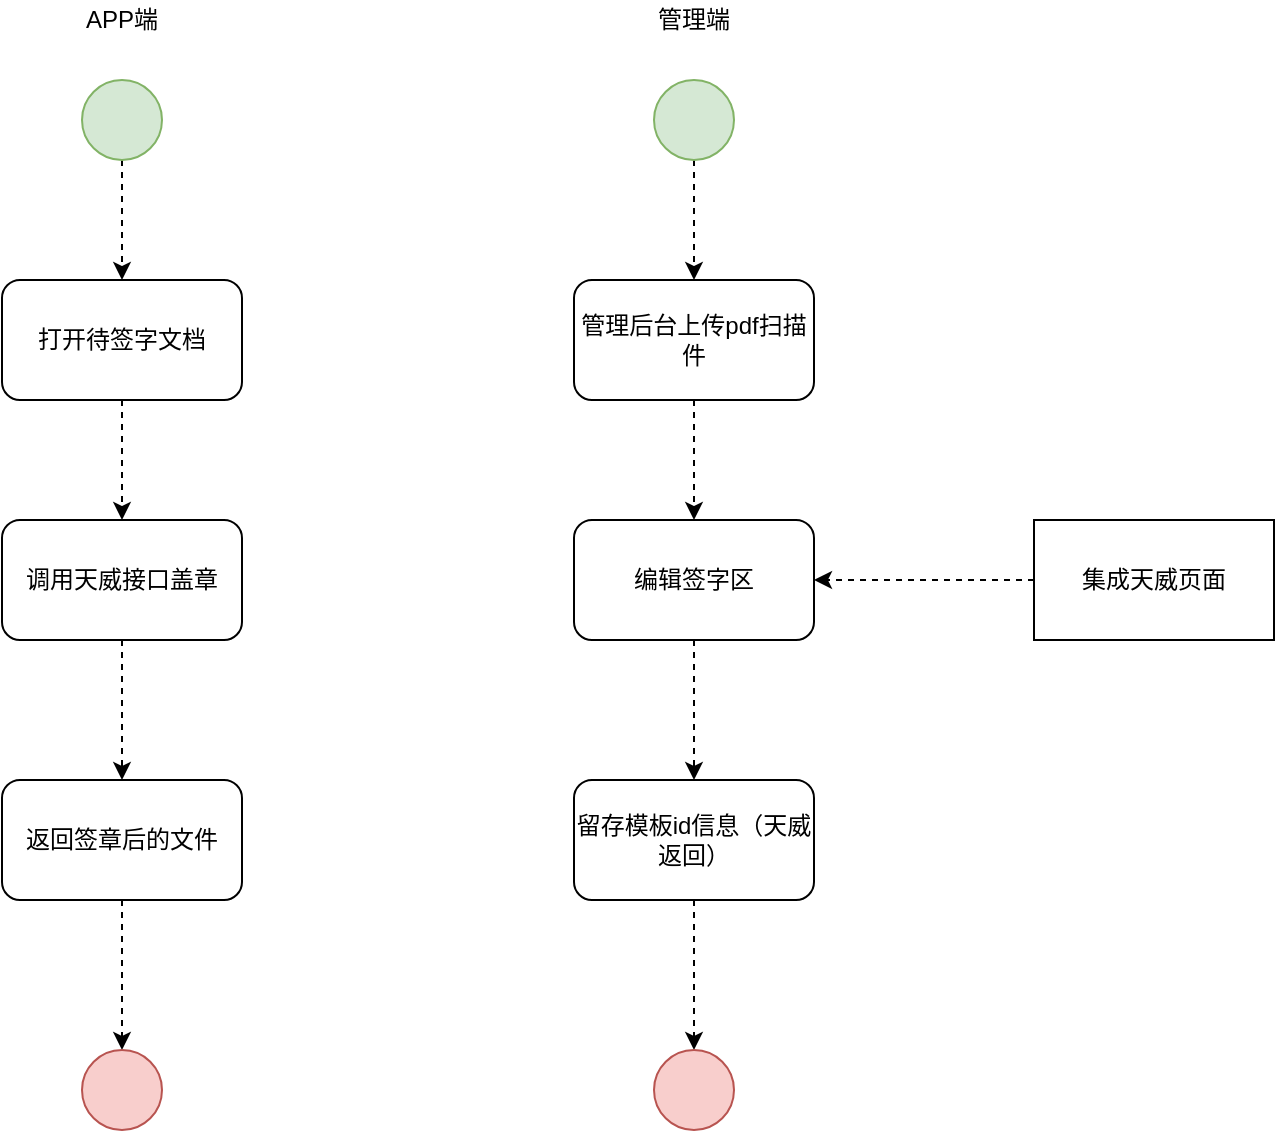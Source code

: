 <mxfile version="14.6.6" type="github">
  <diagram id="5zHIfQ2nn9Vx1wzlOGG_" name="第 1 页">
    <mxGraphModel dx="1422" dy="762" grid="1" gridSize="10" guides="1" tooltips="1" connect="1" arrows="1" fold="1" page="1" pageScale="1" pageWidth="827" pageHeight="1169" math="0" shadow="0">
      <root>
        <mxCell id="0" />
        <mxCell id="1" parent="0" />
        <mxCell id="eKs8V6n2Qk9zKoK9kdoj-13" style="edgeStyle=orthogonalEdgeStyle;rounded=0;orthogonalLoop=1;jettySize=auto;html=1;dashed=1;" edge="1" parent="1" source="eKs8V6n2Qk9zKoK9kdoj-1" target="eKs8V6n2Qk9zKoK9kdoj-2">
          <mxGeometry relative="1" as="geometry" />
        </mxCell>
        <mxCell id="eKs8V6n2Qk9zKoK9kdoj-1" value="" style="ellipse;whiteSpace=wrap;html=1;aspect=fixed;fillColor=#d5e8d4;strokeColor=#82b366;" vertex="1" parent="1">
          <mxGeometry x="390" y="80" width="40" height="40" as="geometry" />
        </mxCell>
        <mxCell id="eKs8V6n2Qk9zKoK9kdoj-8" style="edgeStyle=orthogonalEdgeStyle;rounded=0;orthogonalLoop=1;jettySize=auto;html=1;entryX=0.5;entryY=0;entryDx=0;entryDy=0;dashed=1;" edge="1" parent="1" source="eKs8V6n2Qk9zKoK9kdoj-2" target="eKs8V6n2Qk9zKoK9kdoj-3">
          <mxGeometry relative="1" as="geometry" />
        </mxCell>
        <mxCell id="eKs8V6n2Qk9zKoK9kdoj-2" value="管理后台上传pdf扫描件" style="rounded=1;whiteSpace=wrap;html=1;" vertex="1" parent="1">
          <mxGeometry x="350" y="180" width="120" height="60" as="geometry" />
        </mxCell>
        <mxCell id="eKs8V6n2Qk9zKoK9kdoj-10" style="edgeStyle=orthogonalEdgeStyle;rounded=0;orthogonalLoop=1;jettySize=auto;html=1;dashed=1;" edge="1" parent="1" source="eKs8V6n2Qk9zKoK9kdoj-3" target="eKs8V6n2Qk9zKoK9kdoj-9">
          <mxGeometry relative="1" as="geometry" />
        </mxCell>
        <mxCell id="eKs8V6n2Qk9zKoK9kdoj-3" value="编辑签字区" style="rounded=1;whiteSpace=wrap;html=1;" vertex="1" parent="1">
          <mxGeometry x="350" y="300" width="120" height="60" as="geometry" />
        </mxCell>
        <mxCell id="eKs8V6n2Qk9zKoK9kdoj-7" style="edgeStyle=orthogonalEdgeStyle;rounded=0;orthogonalLoop=1;jettySize=auto;html=1;entryX=1;entryY=0.5;entryDx=0;entryDy=0;dashed=1;" edge="1" parent="1" source="eKs8V6n2Qk9zKoK9kdoj-6" target="eKs8V6n2Qk9zKoK9kdoj-3">
          <mxGeometry relative="1" as="geometry" />
        </mxCell>
        <mxCell id="eKs8V6n2Qk9zKoK9kdoj-6" value="集成天威页面" style="rounded=0;whiteSpace=wrap;html=1;" vertex="1" parent="1">
          <mxGeometry x="580" y="300" width="120" height="60" as="geometry" />
        </mxCell>
        <mxCell id="eKs8V6n2Qk9zKoK9kdoj-14" style="edgeStyle=orthogonalEdgeStyle;rounded=0;orthogonalLoop=1;jettySize=auto;html=1;dashed=1;" edge="1" parent="1" source="eKs8V6n2Qk9zKoK9kdoj-9" target="eKs8V6n2Qk9zKoK9kdoj-12">
          <mxGeometry relative="1" as="geometry" />
        </mxCell>
        <mxCell id="eKs8V6n2Qk9zKoK9kdoj-9" value="留存模板id信息（天威返回）" style="rounded=1;whiteSpace=wrap;html=1;" vertex="1" parent="1">
          <mxGeometry x="350" y="430" width="120" height="60" as="geometry" />
        </mxCell>
        <mxCell id="eKs8V6n2Qk9zKoK9kdoj-12" value="" style="ellipse;whiteSpace=wrap;html=1;aspect=fixed;fillColor=#f8cecc;strokeColor=#b85450;" vertex="1" parent="1">
          <mxGeometry x="390" y="565" width="40" height="40" as="geometry" />
        </mxCell>
        <mxCell id="eKs8V6n2Qk9zKoK9kdoj-15" style="edgeStyle=orthogonalEdgeStyle;rounded=0;orthogonalLoop=1;jettySize=auto;html=1;dashed=1;" edge="1" parent="1" source="eKs8V6n2Qk9zKoK9kdoj-16" target="eKs8V6n2Qk9zKoK9kdoj-18">
          <mxGeometry relative="1" as="geometry" />
        </mxCell>
        <mxCell id="eKs8V6n2Qk9zKoK9kdoj-16" value="" style="ellipse;whiteSpace=wrap;html=1;aspect=fixed;fillColor=#d5e8d4;strokeColor=#82b366;" vertex="1" parent="1">
          <mxGeometry x="104" y="80" width="40" height="40" as="geometry" />
        </mxCell>
        <mxCell id="eKs8V6n2Qk9zKoK9kdoj-17" style="edgeStyle=orthogonalEdgeStyle;rounded=0;orthogonalLoop=1;jettySize=auto;html=1;entryX=0.5;entryY=0;entryDx=0;entryDy=0;dashed=1;" edge="1" parent="1" source="eKs8V6n2Qk9zKoK9kdoj-18" target="eKs8V6n2Qk9zKoK9kdoj-20">
          <mxGeometry relative="1" as="geometry" />
        </mxCell>
        <mxCell id="eKs8V6n2Qk9zKoK9kdoj-18" value="打开待签字文档" style="rounded=1;whiteSpace=wrap;html=1;" vertex="1" parent="1">
          <mxGeometry x="64" y="180" width="120" height="60" as="geometry" />
        </mxCell>
        <mxCell id="eKs8V6n2Qk9zKoK9kdoj-19" style="edgeStyle=orthogonalEdgeStyle;rounded=0;orthogonalLoop=1;jettySize=auto;html=1;dashed=1;" edge="1" parent="1" source="eKs8V6n2Qk9zKoK9kdoj-20" target="eKs8V6n2Qk9zKoK9kdoj-24">
          <mxGeometry relative="1" as="geometry" />
        </mxCell>
        <mxCell id="eKs8V6n2Qk9zKoK9kdoj-20" value="调用天威接口盖章" style="rounded=1;whiteSpace=wrap;html=1;" vertex="1" parent="1">
          <mxGeometry x="64" y="300" width="120" height="60" as="geometry" />
        </mxCell>
        <mxCell id="eKs8V6n2Qk9zKoK9kdoj-23" style="edgeStyle=orthogonalEdgeStyle;rounded=0;orthogonalLoop=1;jettySize=auto;html=1;dashed=1;" edge="1" parent="1" source="eKs8V6n2Qk9zKoK9kdoj-24" target="eKs8V6n2Qk9zKoK9kdoj-25">
          <mxGeometry relative="1" as="geometry" />
        </mxCell>
        <mxCell id="eKs8V6n2Qk9zKoK9kdoj-24" value="返回签章后的文件" style="rounded=1;whiteSpace=wrap;html=1;" vertex="1" parent="1">
          <mxGeometry x="64" y="430" width="120" height="60" as="geometry" />
        </mxCell>
        <mxCell id="eKs8V6n2Qk9zKoK9kdoj-25" value="" style="ellipse;whiteSpace=wrap;html=1;aspect=fixed;fillColor=#f8cecc;strokeColor=#b85450;" vertex="1" parent="1">
          <mxGeometry x="104" y="565" width="40" height="40" as="geometry" />
        </mxCell>
        <mxCell id="eKs8V6n2Qk9zKoK9kdoj-26" value="APP端" style="text;html=1;strokeColor=none;fillColor=none;align=center;verticalAlign=middle;whiteSpace=wrap;rounded=0;" vertex="1" parent="1">
          <mxGeometry x="104" y="40" width="40" height="20" as="geometry" />
        </mxCell>
        <mxCell id="eKs8V6n2Qk9zKoK9kdoj-27" value="管理端" style="text;html=1;strokeColor=none;fillColor=none;align=center;verticalAlign=middle;whiteSpace=wrap;rounded=0;" vertex="1" parent="1">
          <mxGeometry x="390" y="40" width="40" height="20" as="geometry" />
        </mxCell>
      </root>
    </mxGraphModel>
  </diagram>
</mxfile>
